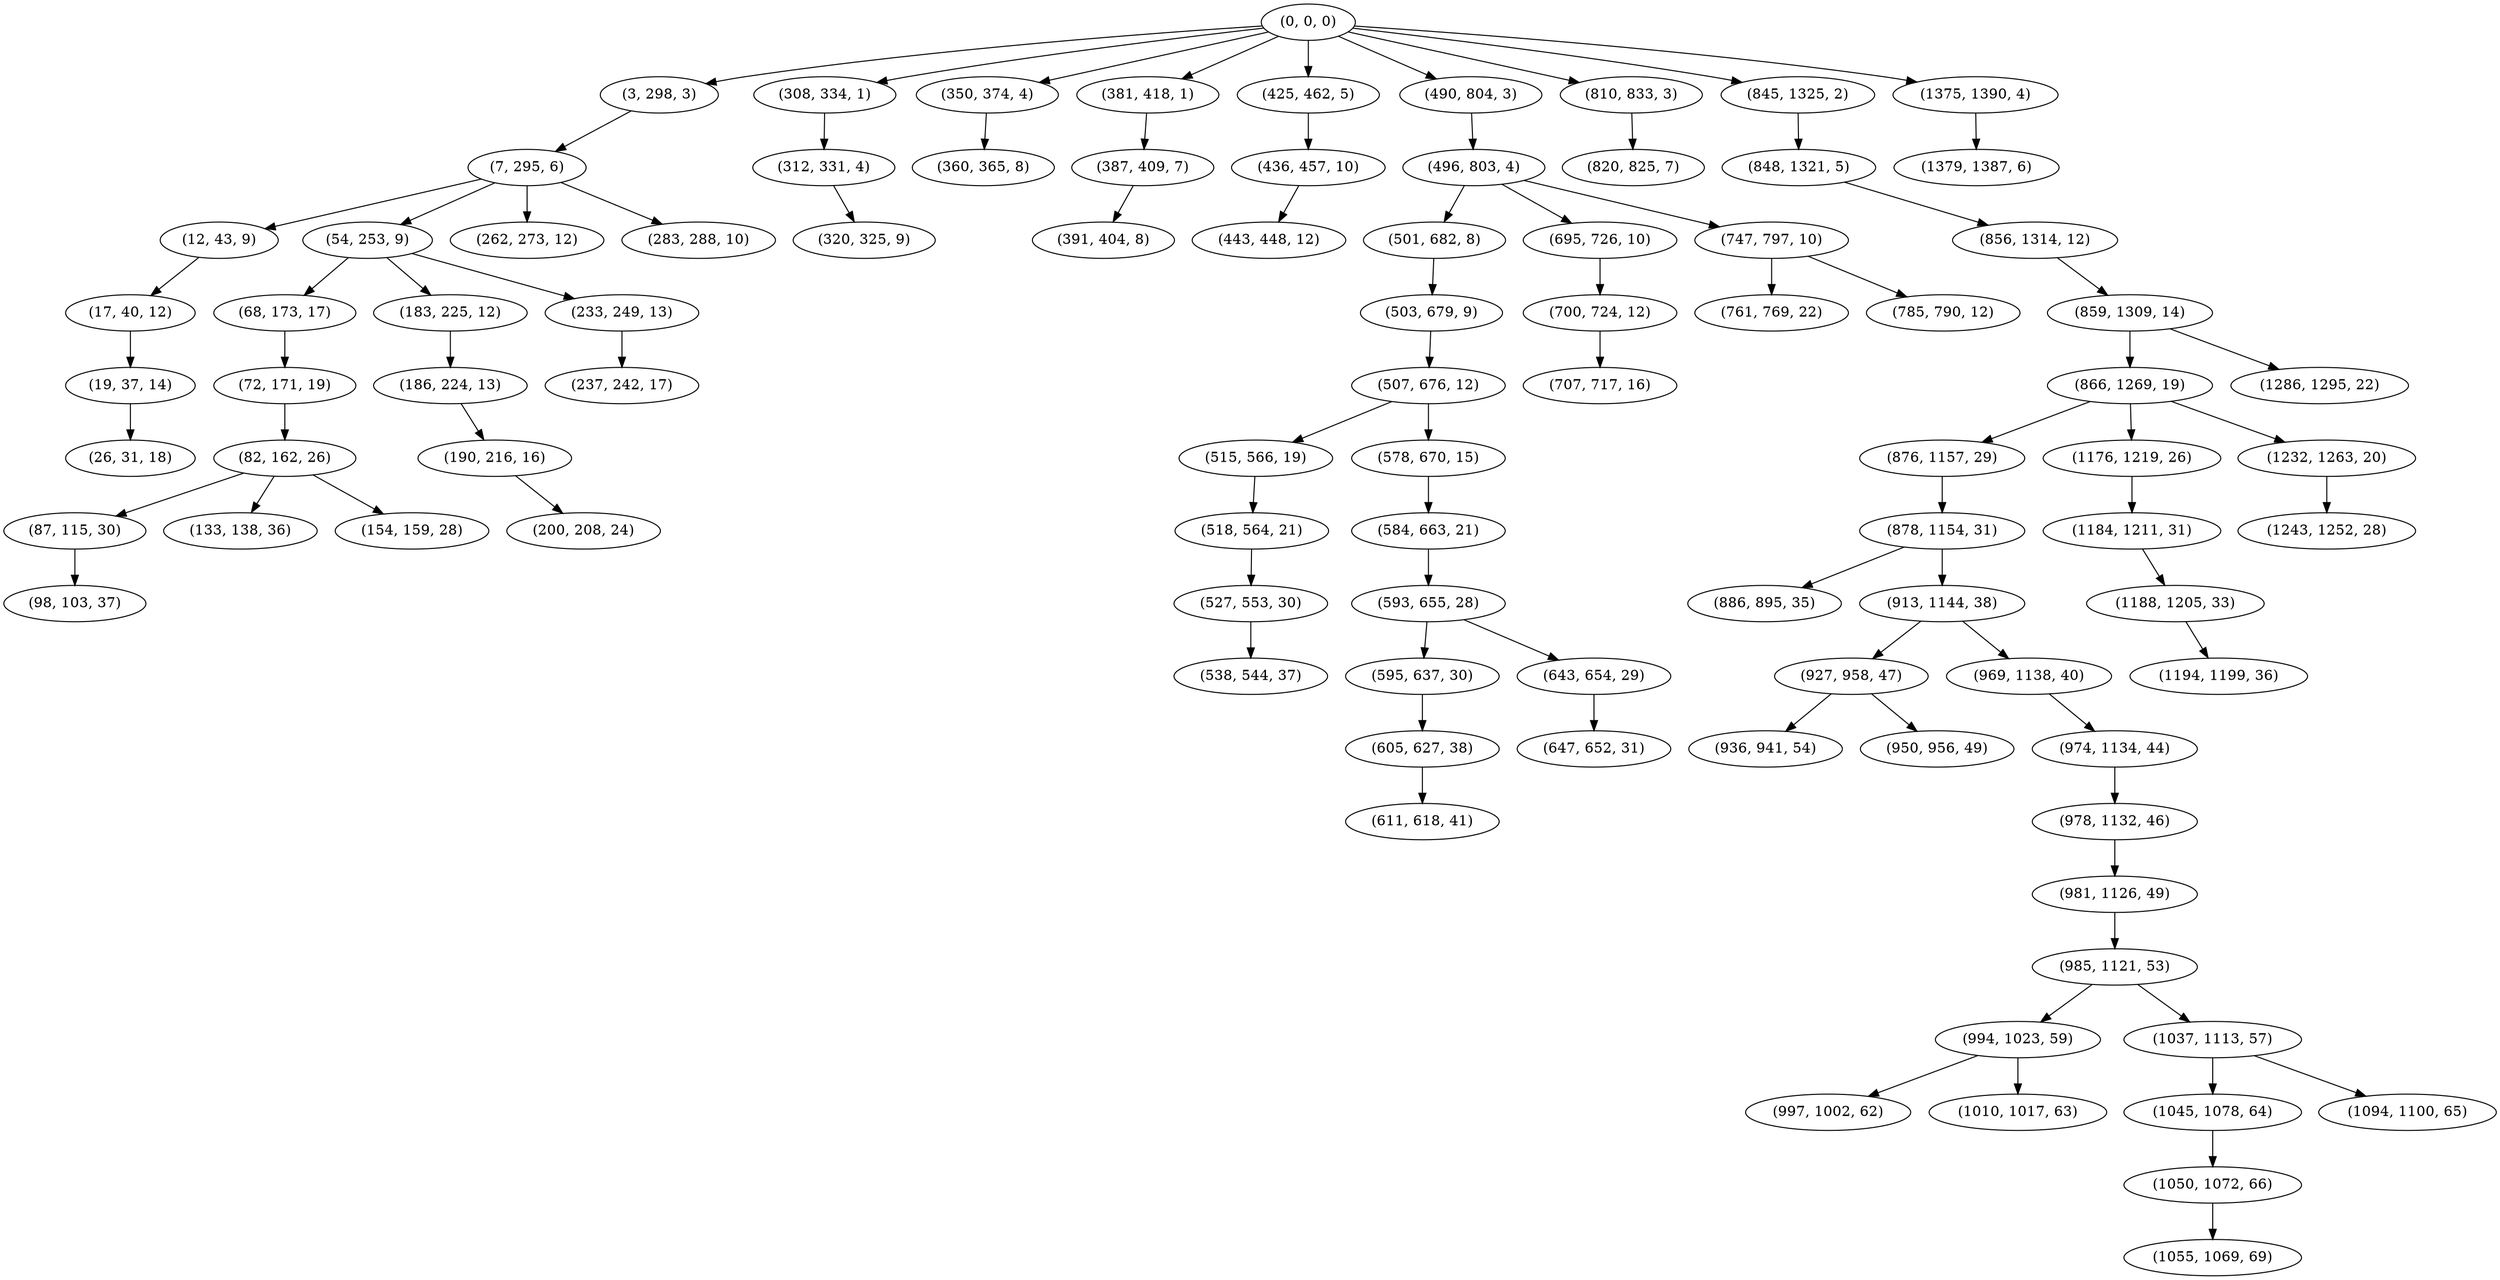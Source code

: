 digraph tree {
    "(0, 0, 0)";
    "(3, 298, 3)";
    "(7, 295, 6)";
    "(12, 43, 9)";
    "(17, 40, 12)";
    "(19, 37, 14)";
    "(26, 31, 18)";
    "(54, 253, 9)";
    "(68, 173, 17)";
    "(72, 171, 19)";
    "(82, 162, 26)";
    "(87, 115, 30)";
    "(98, 103, 37)";
    "(133, 138, 36)";
    "(154, 159, 28)";
    "(183, 225, 12)";
    "(186, 224, 13)";
    "(190, 216, 16)";
    "(200, 208, 24)";
    "(233, 249, 13)";
    "(237, 242, 17)";
    "(262, 273, 12)";
    "(283, 288, 10)";
    "(308, 334, 1)";
    "(312, 331, 4)";
    "(320, 325, 9)";
    "(350, 374, 4)";
    "(360, 365, 8)";
    "(381, 418, 1)";
    "(387, 409, 7)";
    "(391, 404, 8)";
    "(425, 462, 5)";
    "(436, 457, 10)";
    "(443, 448, 12)";
    "(490, 804, 3)";
    "(496, 803, 4)";
    "(501, 682, 8)";
    "(503, 679, 9)";
    "(507, 676, 12)";
    "(515, 566, 19)";
    "(518, 564, 21)";
    "(527, 553, 30)";
    "(538, 544, 37)";
    "(578, 670, 15)";
    "(584, 663, 21)";
    "(593, 655, 28)";
    "(595, 637, 30)";
    "(605, 627, 38)";
    "(611, 618, 41)";
    "(643, 654, 29)";
    "(647, 652, 31)";
    "(695, 726, 10)";
    "(700, 724, 12)";
    "(707, 717, 16)";
    "(747, 797, 10)";
    "(761, 769, 22)";
    "(785, 790, 12)";
    "(810, 833, 3)";
    "(820, 825, 7)";
    "(845, 1325, 2)";
    "(848, 1321, 5)";
    "(856, 1314, 12)";
    "(859, 1309, 14)";
    "(866, 1269, 19)";
    "(876, 1157, 29)";
    "(878, 1154, 31)";
    "(886, 895, 35)";
    "(913, 1144, 38)";
    "(927, 958, 47)";
    "(936, 941, 54)";
    "(950, 956, 49)";
    "(969, 1138, 40)";
    "(974, 1134, 44)";
    "(978, 1132, 46)";
    "(981, 1126, 49)";
    "(985, 1121, 53)";
    "(994, 1023, 59)";
    "(997, 1002, 62)";
    "(1010, 1017, 63)";
    "(1037, 1113, 57)";
    "(1045, 1078, 64)";
    "(1050, 1072, 66)";
    "(1055, 1069, 69)";
    "(1094, 1100, 65)";
    "(1176, 1219, 26)";
    "(1184, 1211, 31)";
    "(1188, 1205, 33)";
    "(1194, 1199, 36)";
    "(1232, 1263, 20)";
    "(1243, 1252, 28)";
    "(1286, 1295, 22)";
    "(1375, 1390, 4)";
    "(1379, 1387, 6)";
    "(0, 0, 0)" -> "(3, 298, 3)";
    "(0, 0, 0)" -> "(308, 334, 1)";
    "(0, 0, 0)" -> "(350, 374, 4)";
    "(0, 0, 0)" -> "(381, 418, 1)";
    "(0, 0, 0)" -> "(425, 462, 5)";
    "(0, 0, 0)" -> "(490, 804, 3)";
    "(0, 0, 0)" -> "(810, 833, 3)";
    "(0, 0, 0)" -> "(845, 1325, 2)";
    "(0, 0, 0)" -> "(1375, 1390, 4)";
    "(3, 298, 3)" -> "(7, 295, 6)";
    "(7, 295, 6)" -> "(12, 43, 9)";
    "(7, 295, 6)" -> "(54, 253, 9)";
    "(7, 295, 6)" -> "(262, 273, 12)";
    "(7, 295, 6)" -> "(283, 288, 10)";
    "(12, 43, 9)" -> "(17, 40, 12)";
    "(17, 40, 12)" -> "(19, 37, 14)";
    "(19, 37, 14)" -> "(26, 31, 18)";
    "(54, 253, 9)" -> "(68, 173, 17)";
    "(54, 253, 9)" -> "(183, 225, 12)";
    "(54, 253, 9)" -> "(233, 249, 13)";
    "(68, 173, 17)" -> "(72, 171, 19)";
    "(72, 171, 19)" -> "(82, 162, 26)";
    "(82, 162, 26)" -> "(87, 115, 30)";
    "(82, 162, 26)" -> "(133, 138, 36)";
    "(82, 162, 26)" -> "(154, 159, 28)";
    "(87, 115, 30)" -> "(98, 103, 37)";
    "(183, 225, 12)" -> "(186, 224, 13)";
    "(186, 224, 13)" -> "(190, 216, 16)";
    "(190, 216, 16)" -> "(200, 208, 24)";
    "(233, 249, 13)" -> "(237, 242, 17)";
    "(308, 334, 1)" -> "(312, 331, 4)";
    "(312, 331, 4)" -> "(320, 325, 9)";
    "(350, 374, 4)" -> "(360, 365, 8)";
    "(381, 418, 1)" -> "(387, 409, 7)";
    "(387, 409, 7)" -> "(391, 404, 8)";
    "(425, 462, 5)" -> "(436, 457, 10)";
    "(436, 457, 10)" -> "(443, 448, 12)";
    "(490, 804, 3)" -> "(496, 803, 4)";
    "(496, 803, 4)" -> "(501, 682, 8)";
    "(496, 803, 4)" -> "(695, 726, 10)";
    "(496, 803, 4)" -> "(747, 797, 10)";
    "(501, 682, 8)" -> "(503, 679, 9)";
    "(503, 679, 9)" -> "(507, 676, 12)";
    "(507, 676, 12)" -> "(515, 566, 19)";
    "(507, 676, 12)" -> "(578, 670, 15)";
    "(515, 566, 19)" -> "(518, 564, 21)";
    "(518, 564, 21)" -> "(527, 553, 30)";
    "(527, 553, 30)" -> "(538, 544, 37)";
    "(578, 670, 15)" -> "(584, 663, 21)";
    "(584, 663, 21)" -> "(593, 655, 28)";
    "(593, 655, 28)" -> "(595, 637, 30)";
    "(593, 655, 28)" -> "(643, 654, 29)";
    "(595, 637, 30)" -> "(605, 627, 38)";
    "(605, 627, 38)" -> "(611, 618, 41)";
    "(643, 654, 29)" -> "(647, 652, 31)";
    "(695, 726, 10)" -> "(700, 724, 12)";
    "(700, 724, 12)" -> "(707, 717, 16)";
    "(747, 797, 10)" -> "(761, 769, 22)";
    "(747, 797, 10)" -> "(785, 790, 12)";
    "(810, 833, 3)" -> "(820, 825, 7)";
    "(845, 1325, 2)" -> "(848, 1321, 5)";
    "(848, 1321, 5)" -> "(856, 1314, 12)";
    "(856, 1314, 12)" -> "(859, 1309, 14)";
    "(859, 1309, 14)" -> "(866, 1269, 19)";
    "(859, 1309, 14)" -> "(1286, 1295, 22)";
    "(866, 1269, 19)" -> "(876, 1157, 29)";
    "(866, 1269, 19)" -> "(1176, 1219, 26)";
    "(866, 1269, 19)" -> "(1232, 1263, 20)";
    "(876, 1157, 29)" -> "(878, 1154, 31)";
    "(878, 1154, 31)" -> "(886, 895, 35)";
    "(878, 1154, 31)" -> "(913, 1144, 38)";
    "(913, 1144, 38)" -> "(927, 958, 47)";
    "(913, 1144, 38)" -> "(969, 1138, 40)";
    "(927, 958, 47)" -> "(936, 941, 54)";
    "(927, 958, 47)" -> "(950, 956, 49)";
    "(969, 1138, 40)" -> "(974, 1134, 44)";
    "(974, 1134, 44)" -> "(978, 1132, 46)";
    "(978, 1132, 46)" -> "(981, 1126, 49)";
    "(981, 1126, 49)" -> "(985, 1121, 53)";
    "(985, 1121, 53)" -> "(994, 1023, 59)";
    "(985, 1121, 53)" -> "(1037, 1113, 57)";
    "(994, 1023, 59)" -> "(997, 1002, 62)";
    "(994, 1023, 59)" -> "(1010, 1017, 63)";
    "(1037, 1113, 57)" -> "(1045, 1078, 64)";
    "(1037, 1113, 57)" -> "(1094, 1100, 65)";
    "(1045, 1078, 64)" -> "(1050, 1072, 66)";
    "(1050, 1072, 66)" -> "(1055, 1069, 69)";
    "(1176, 1219, 26)" -> "(1184, 1211, 31)";
    "(1184, 1211, 31)" -> "(1188, 1205, 33)";
    "(1188, 1205, 33)" -> "(1194, 1199, 36)";
    "(1232, 1263, 20)" -> "(1243, 1252, 28)";
    "(1375, 1390, 4)" -> "(1379, 1387, 6)";
}
